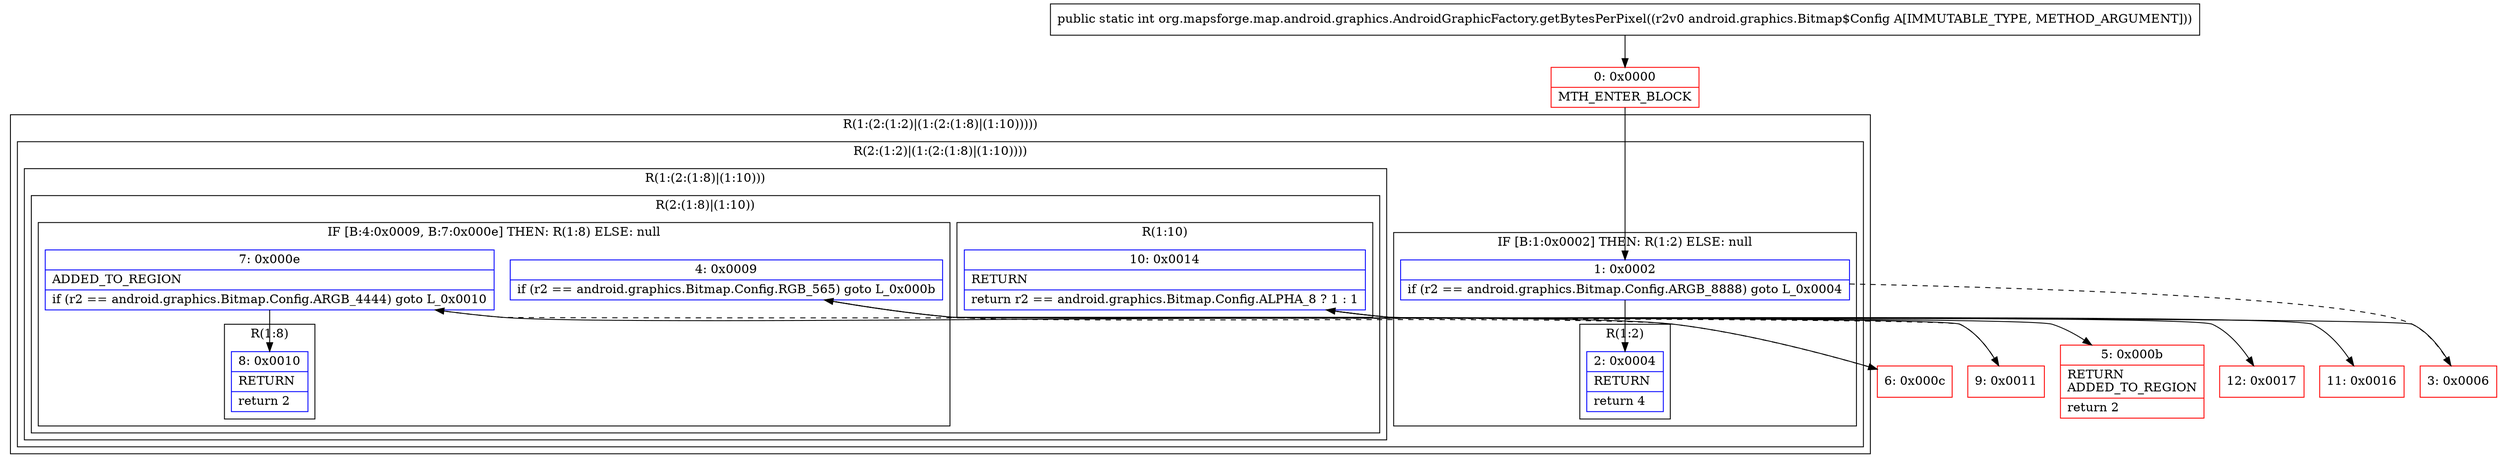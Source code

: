 digraph "CFG fororg.mapsforge.map.android.graphics.AndroidGraphicFactory.getBytesPerPixel(Landroid\/graphics\/Bitmap$Config;)I" {
subgraph cluster_Region_1594916345 {
label = "R(1:(2:(1:2)|(1:(2:(1:8)|(1:10)))))";
node [shape=record,color=blue];
subgraph cluster_Region_542410283 {
label = "R(2:(1:2)|(1:(2:(1:8)|(1:10))))";
node [shape=record,color=blue];
subgraph cluster_IfRegion_2022070579 {
label = "IF [B:1:0x0002] THEN: R(1:2) ELSE: null";
node [shape=record,color=blue];
Node_1 [shape=record,label="{1\:\ 0x0002|if (r2 == android.graphics.Bitmap.Config.ARGB_8888) goto L_0x0004\l}"];
subgraph cluster_Region_1590547390 {
label = "R(1:2)";
node [shape=record,color=blue];
Node_2 [shape=record,label="{2\:\ 0x0004|RETURN\l|return 4\l}"];
}
}
subgraph cluster_Region_40796715 {
label = "R(1:(2:(1:8)|(1:10)))";
node [shape=record,color=blue];
subgraph cluster_Region_110045587 {
label = "R(2:(1:8)|(1:10))";
node [shape=record,color=blue];
subgraph cluster_IfRegion_1284155312 {
label = "IF [B:4:0x0009, B:7:0x000e] THEN: R(1:8) ELSE: null";
node [shape=record,color=blue];
Node_4 [shape=record,label="{4\:\ 0x0009|if (r2 == android.graphics.Bitmap.Config.RGB_565) goto L_0x000b\l}"];
Node_7 [shape=record,label="{7\:\ 0x000e|ADDED_TO_REGION\l|if (r2 == android.graphics.Bitmap.Config.ARGB_4444) goto L_0x0010\l}"];
subgraph cluster_Region_2087378364 {
label = "R(1:8)";
node [shape=record,color=blue];
Node_8 [shape=record,label="{8\:\ 0x0010|RETURN\l|return 2\l}"];
}
}
subgraph cluster_Region_182675392 {
label = "R(1:10)";
node [shape=record,color=blue];
Node_10 [shape=record,label="{10\:\ 0x0014|RETURN\l|return r2 == android.graphics.Bitmap.Config.ALPHA_8 ? 1 : 1\l}"];
}
}
}
}
}
Node_0 [shape=record,color=red,label="{0\:\ 0x0000|MTH_ENTER_BLOCK\l}"];
Node_3 [shape=record,color=red,label="{3\:\ 0x0006}"];
Node_5 [shape=record,color=red,label="{5\:\ 0x000b|RETURN\lADDED_TO_REGION\l|return 2\l}"];
Node_6 [shape=record,color=red,label="{6\:\ 0x000c}"];
Node_9 [shape=record,color=red,label="{9\:\ 0x0011}"];
Node_11 [shape=record,color=red,label="{11\:\ 0x0016}"];
Node_12 [shape=record,color=red,label="{12\:\ 0x0017}"];
MethodNode[shape=record,label="{public static int org.mapsforge.map.android.graphics.AndroidGraphicFactory.getBytesPerPixel((r2v0 android.graphics.Bitmap$Config A[IMMUTABLE_TYPE, METHOD_ARGUMENT])) }"];
MethodNode -> Node_0;
Node_1 -> Node_2;
Node_1 -> Node_3[style=dashed];
Node_4 -> Node_5;
Node_4 -> Node_6[style=dashed];
Node_7 -> Node_8;
Node_7 -> Node_9[style=dashed];
Node_10 -> Node_11;
Node_10 -> Node_12;
Node_0 -> Node_1;
Node_3 -> Node_4;
Node_6 -> Node_7;
Node_9 -> Node_10;
}

